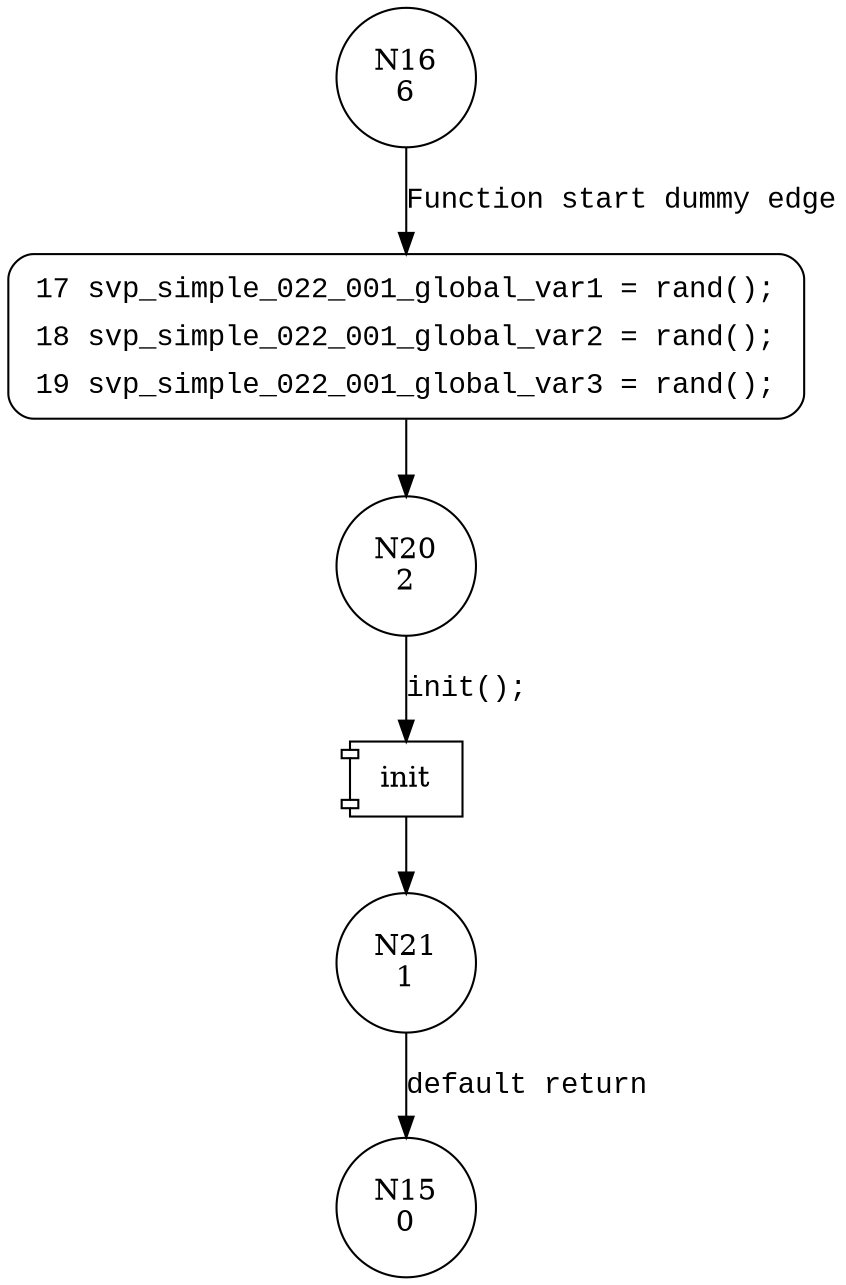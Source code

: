 digraph svp_simple_022_001_init {
16 [shape="circle" label="N16\n6"]
17 [shape="circle" label="N17\n5"]
20 [shape="circle" label="N20\n2"]
21 [shape="circle" label="N21\n1"]
15 [shape="circle" label="N15\n0"]
17 [style="filled,bold" penwidth="1" fillcolor="white" fontname="Courier New" shape="Mrecord" label=<<table border="0" cellborder="0" cellpadding="3" bgcolor="white"><tr><td align="right">17</td><td align="left">svp_simple_022_001_global_var1 = rand();</td></tr><tr><td align="right">18</td><td align="left">svp_simple_022_001_global_var2 = rand();</td></tr><tr><td align="right">19</td><td align="left">svp_simple_022_001_global_var3 = rand();</td></tr></table>>]
17 -> 20[label=""]
16 -> 17 [label="Function start dummy edge" fontname="Courier New"]
100006 [shape="component" label="init"]
20 -> 100006 [label="init();" fontname="Courier New"]
100006 -> 21 [label="" fontname="Courier New"]
21 -> 15 [label="default return" fontname="Courier New"]
}